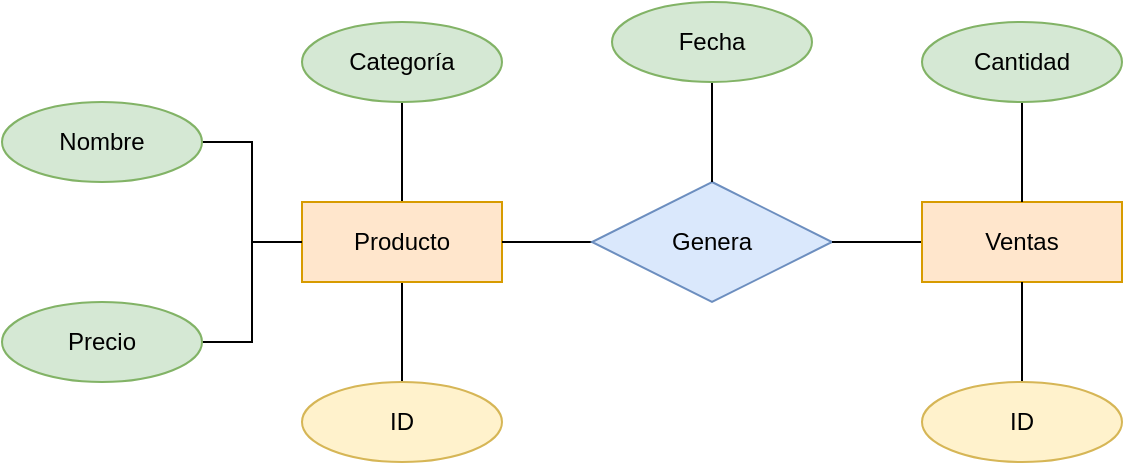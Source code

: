<mxfile version="22.1.21" type="github">
  <diagram name="Page-1" id="8NTtlPsDYpck-b1Sbtlu">
    <mxGraphModel dx="1434" dy="795" grid="1" gridSize="10" guides="1" tooltips="1" connect="1" arrows="1" fold="1" page="1" pageScale="1" pageWidth="850" pageHeight="1100" math="0" shadow="0">
      <root>
        <mxCell id="0" />
        <mxCell id="1" parent="0" />
        <mxCell id="pzXdhDBAzCnZxEzeIeeG-3" style="edgeStyle=orthogonalEdgeStyle;rounded=0;orthogonalLoop=1;jettySize=auto;html=1;entryX=0;entryY=0.5;entryDx=0;entryDy=0;endArrow=none;endFill=0;exitX=1;exitY=0.5;exitDx=0;exitDy=0;" edge="1" parent="1" source="pzXdhDBAzCnZxEzeIeeG-7" target="pzXdhDBAzCnZxEzeIeeG-13">
          <mxGeometry relative="1" as="geometry">
            <mxPoint x="130" y="370" as="sourcePoint" />
            <mxPoint x="150" y="370" as="targetPoint" />
          </mxGeometry>
        </mxCell>
        <mxCell id="pzXdhDBAzCnZxEzeIeeG-6" style="edgeStyle=orthogonalEdgeStyle;rounded=0;orthogonalLoop=1;jettySize=auto;html=1;entryX=0.5;entryY=1;entryDx=0;entryDy=0;endArrow=none;endFill=0;fillColor=#fff2cc;strokeColor=#000000;exitX=0.5;exitY=0;exitDx=0;exitDy=0;" edge="1" parent="1" source="pzXdhDBAzCnZxEzeIeeG-8" target="pzXdhDBAzCnZxEzeIeeG-13">
          <mxGeometry relative="1" as="geometry">
            <mxPoint x="210" y="460" as="sourcePoint" />
            <mxPoint x="210" y="400" as="targetPoint" />
          </mxGeometry>
        </mxCell>
        <mxCell id="pzXdhDBAzCnZxEzeIeeG-7" value="Nombre" style="ellipse;whiteSpace=wrap;html=1;align=center;fillColor=#d5e8d4;strokeColor=#82b366;" vertex="1" parent="1">
          <mxGeometry x="10" y="300" width="100" height="40" as="geometry" />
        </mxCell>
        <mxCell id="pzXdhDBAzCnZxEzeIeeG-8" value="ID" style="ellipse;whiteSpace=wrap;html=1;align=center;fillColor=#fff2cc;strokeColor=#d6b656;" vertex="1" parent="1">
          <mxGeometry x="160" y="440" width="100" height="40" as="geometry" />
        </mxCell>
        <mxCell id="pzXdhDBAzCnZxEzeIeeG-12" style="edgeStyle=orthogonalEdgeStyle;rounded=0;orthogonalLoop=1;jettySize=auto;html=1;entryX=0.5;entryY=0;entryDx=0;entryDy=0;endArrow=none;endFill=0;" edge="1" parent="1" source="pzXdhDBAzCnZxEzeIeeG-11" target="pzXdhDBAzCnZxEzeIeeG-13">
          <mxGeometry relative="1" as="geometry">
            <mxPoint x="210" y="340" as="targetPoint" />
          </mxGeometry>
        </mxCell>
        <mxCell id="pzXdhDBAzCnZxEzeIeeG-11" value="Categoría" style="ellipse;whiteSpace=wrap;html=1;align=center;fillColor=#d5e8d4;strokeColor=#82b366;" vertex="1" parent="1">
          <mxGeometry x="160" y="260" width="100" height="40" as="geometry" />
        </mxCell>
        <mxCell id="pzXdhDBAzCnZxEzeIeeG-13" value="Producto" style="whiteSpace=wrap;html=1;align=center;fillColor=#ffe6cc;strokeColor=#d79b00;" vertex="1" parent="1">
          <mxGeometry x="160" y="350" width="100" height="40" as="geometry" />
        </mxCell>
        <mxCell id="pzXdhDBAzCnZxEzeIeeG-15" style="edgeStyle=orthogonalEdgeStyle;rounded=0;orthogonalLoop=1;jettySize=auto;html=1;entryX=0;entryY=0.5;entryDx=0;entryDy=0;endArrow=none;endFill=0;" edge="1" parent="1" source="pzXdhDBAzCnZxEzeIeeG-14" target="pzXdhDBAzCnZxEzeIeeG-13">
          <mxGeometry relative="1" as="geometry" />
        </mxCell>
        <mxCell id="pzXdhDBAzCnZxEzeIeeG-14" value="Precio" style="ellipse;whiteSpace=wrap;html=1;align=center;fillColor=#d5e8d4;strokeColor=#82b366;" vertex="1" parent="1">
          <mxGeometry x="10" y="400" width="100" height="40" as="geometry" />
        </mxCell>
        <mxCell id="pzXdhDBAzCnZxEzeIeeG-17" style="edgeStyle=orthogonalEdgeStyle;rounded=0;orthogonalLoop=1;jettySize=auto;html=1;entryX=1;entryY=0.5;entryDx=0;entryDy=0;endArrow=none;endFill=0;" edge="1" parent="1" source="pzXdhDBAzCnZxEzeIeeG-16" target="pzXdhDBAzCnZxEzeIeeG-13">
          <mxGeometry relative="1" as="geometry" />
        </mxCell>
        <mxCell id="pzXdhDBAzCnZxEzeIeeG-16" value="Genera" style="shape=rhombus;perimeter=rhombusPerimeter;whiteSpace=wrap;html=1;align=center;fillColor=#dae8fc;strokeColor=#6c8ebf;" vertex="1" parent="1">
          <mxGeometry x="305" y="340" width="120" height="60" as="geometry" />
        </mxCell>
        <mxCell id="pzXdhDBAzCnZxEzeIeeG-19" style="edgeStyle=orthogonalEdgeStyle;rounded=0;orthogonalLoop=1;jettySize=auto;html=1;entryX=1;entryY=0.5;entryDx=0;entryDy=0;endArrow=none;endFill=0;" edge="1" parent="1" source="pzXdhDBAzCnZxEzeIeeG-18" target="pzXdhDBAzCnZxEzeIeeG-16">
          <mxGeometry relative="1" as="geometry" />
        </mxCell>
        <mxCell id="pzXdhDBAzCnZxEzeIeeG-18" value="Ventas" style="whiteSpace=wrap;html=1;align=center;fillColor=#ffe6cc;strokeColor=#d79b00;" vertex="1" parent="1">
          <mxGeometry x="470" y="350" width="100" height="40" as="geometry" />
        </mxCell>
        <mxCell id="pzXdhDBAzCnZxEzeIeeG-21" style="edgeStyle=orthogonalEdgeStyle;rounded=0;orthogonalLoop=1;jettySize=auto;html=1;entryX=0.5;entryY=0;entryDx=0;entryDy=0;endArrow=none;endFill=0;" edge="1" parent="1" source="pzXdhDBAzCnZxEzeIeeG-20" target="pzXdhDBAzCnZxEzeIeeG-18">
          <mxGeometry relative="1" as="geometry" />
        </mxCell>
        <mxCell id="pzXdhDBAzCnZxEzeIeeG-20" value="Cantidad" style="ellipse;whiteSpace=wrap;html=1;align=center;fillColor=#d5e8d4;strokeColor=#82b366;" vertex="1" parent="1">
          <mxGeometry x="470" y="260" width="100" height="40" as="geometry" />
        </mxCell>
        <mxCell id="pzXdhDBAzCnZxEzeIeeG-23" style="edgeStyle=orthogonalEdgeStyle;rounded=0;orthogonalLoop=1;jettySize=auto;html=1;entryX=0.5;entryY=1;entryDx=0;entryDy=0;endArrow=none;endFill=0;" edge="1" parent="1" source="pzXdhDBAzCnZxEzeIeeG-22" target="pzXdhDBAzCnZxEzeIeeG-18">
          <mxGeometry relative="1" as="geometry" />
        </mxCell>
        <mxCell id="pzXdhDBAzCnZxEzeIeeG-22" value="ID" style="ellipse;whiteSpace=wrap;html=1;align=center;fillColor=#fff2cc;strokeColor=#d6b656;" vertex="1" parent="1">
          <mxGeometry x="470" y="440" width="100" height="40" as="geometry" />
        </mxCell>
        <mxCell id="pzXdhDBAzCnZxEzeIeeG-27" style="edgeStyle=orthogonalEdgeStyle;rounded=0;orthogonalLoop=1;jettySize=auto;html=1;entryX=0.5;entryY=0;entryDx=0;entryDy=0;endArrow=none;endFill=0;" edge="1" parent="1" source="pzXdhDBAzCnZxEzeIeeG-26" target="pzXdhDBAzCnZxEzeIeeG-16">
          <mxGeometry relative="1" as="geometry" />
        </mxCell>
        <mxCell id="pzXdhDBAzCnZxEzeIeeG-26" value="Fecha" style="ellipse;whiteSpace=wrap;html=1;align=center;fillColor=#d5e8d4;strokeColor=#82b366;" vertex="1" parent="1">
          <mxGeometry x="315" y="250" width="100" height="40" as="geometry" />
        </mxCell>
      </root>
    </mxGraphModel>
  </diagram>
</mxfile>
